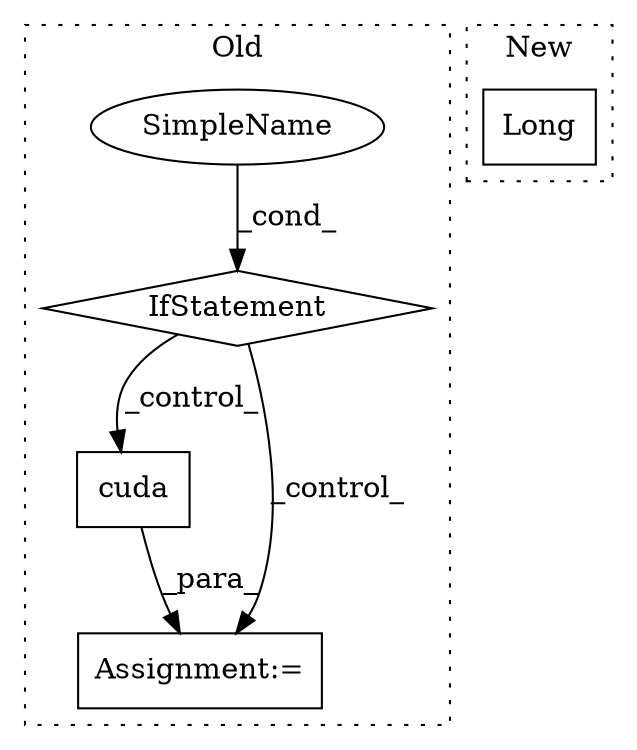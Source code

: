 digraph G {
subgraph cluster0 {
1 [label="cuda" a="32" s="1037" l="6" shape="box"];
3 [label="Assignment:=" a="7" s="1026" l="1" shape="box"];
4 [label="IfStatement" a="25" s="995,1007" l="4,2" shape="diamond"];
5 [label="SimpleName" a="42" s="999" l="8" shape="ellipse"];
label = "Old";
style="dotted";
}
subgraph cluster1 {
2 [label="Long" a="32" s="1326" l="6" shape="box"];
label = "New";
style="dotted";
}
1 -> 3 [label="_para_"];
4 -> 3 [label="_control_"];
4 -> 1 [label="_control_"];
5 -> 4 [label="_cond_"];
}